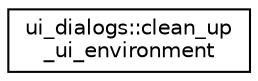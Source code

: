 digraph "Graphical Class Hierarchy"
{
 // LATEX_PDF_SIZE
  edge [fontname="Helvetica",fontsize="10",labelfontname="Helvetica",labelfontsize="10"];
  node [fontname="Helvetica",fontsize="10",shape=record];
  rankdir="LR";
  Node0 [label="ui_dialogs::clean_up\l_ui_environment",height=0.2,width=0.4,color="black", fillcolor="white", style="filled",URL="$interfaceui__dialogs_1_1clean__up__ui__environment.html",tooltip="Cleans up and finalizes the UI environment. This should be called after all UI interactions are compl..."];
}
